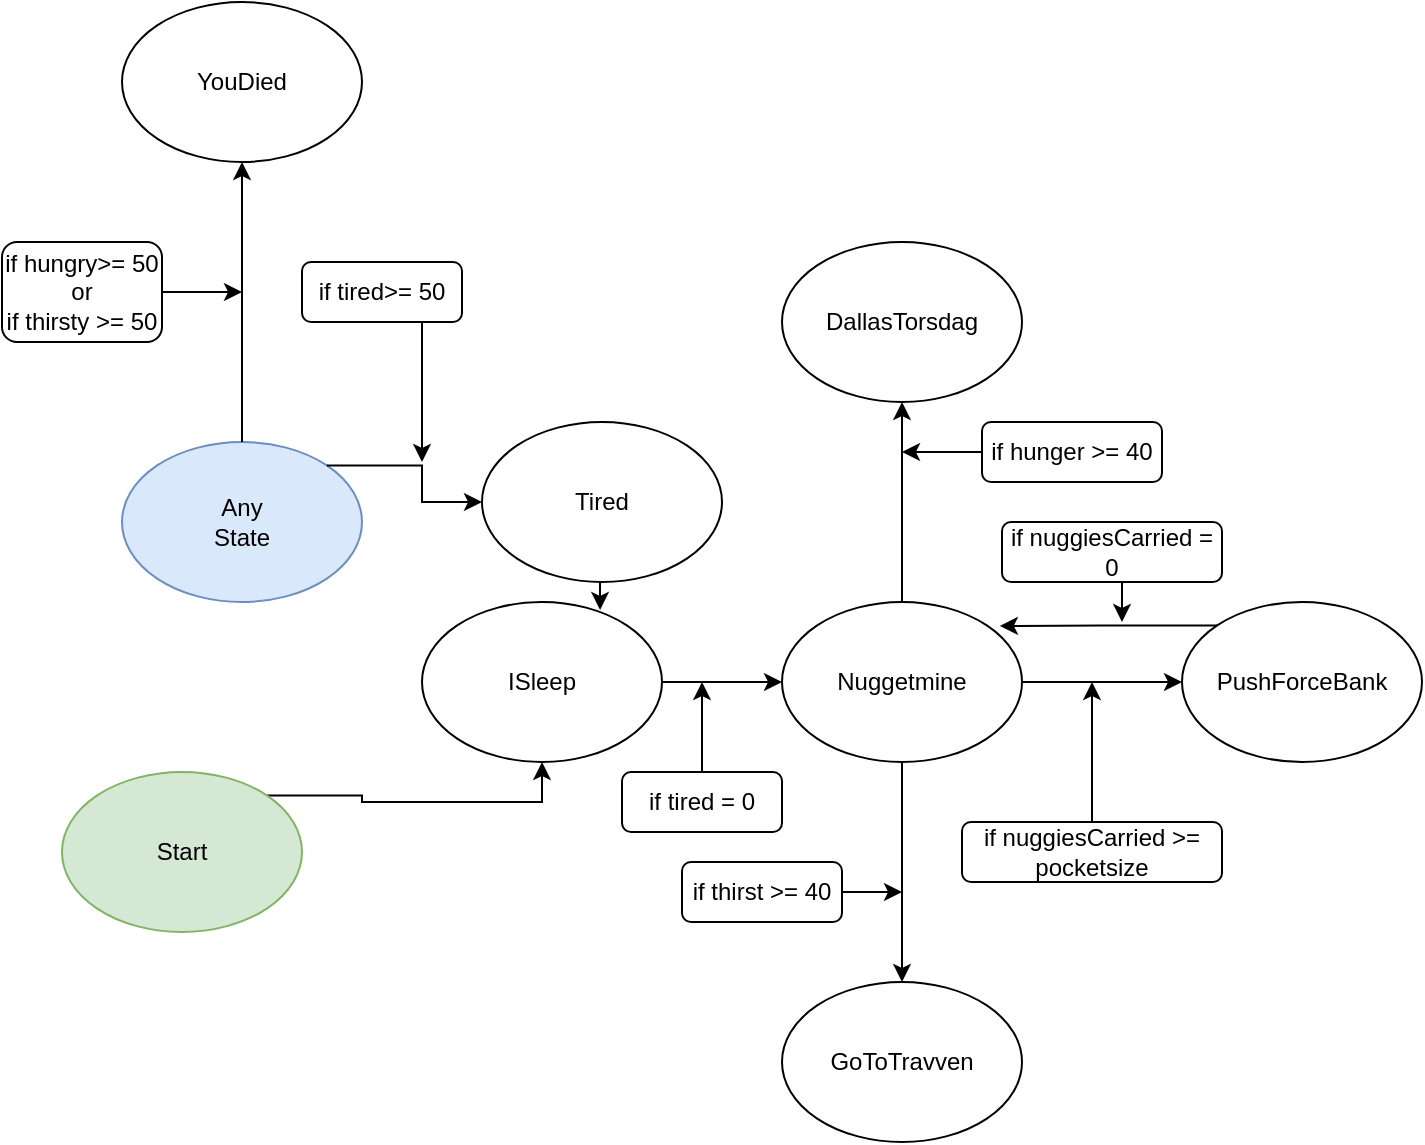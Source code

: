 <mxfile version="12.6.1" type="device"><diagram id="fdf_WBCvm2wgA68wb1EI" name="Page-1"><mxGraphModel dx="1422" dy="2011" grid="1" gridSize="10" guides="1" tooltips="1" connect="1" arrows="1" fold="1" page="1" pageScale="1" pageWidth="850" pageHeight="1100" math="0" shadow="0"><root><mxCell id="0"/><mxCell id="1" parent="0"/><mxCell id="K7hLNqGEeLTEueCjMqMA-19" style="edgeStyle=orthogonalEdgeStyle;rounded=0;orthogonalLoop=1;jettySize=auto;html=1;exitX=1;exitY=0.5;exitDx=0;exitDy=0;entryX=0;entryY=0.5;entryDx=0;entryDy=0;" edge="1" parent="1" source="K7hLNqGEeLTEueCjMqMA-8" target="K7hLNqGEeLTEueCjMqMA-16"><mxGeometry relative="1" as="geometry"/></mxCell><mxCell id="K7hLNqGEeLTEueCjMqMA-8" value="" style="ellipse;whiteSpace=wrap;html=1;" vertex="1" parent="1"><mxGeometry x="240" y="200" width="120" height="80" as="geometry"/></mxCell><mxCell id="K7hLNqGEeLTEueCjMqMA-9" value="ISleep" style="text;html=1;align=center;verticalAlign=middle;whiteSpace=wrap;rounded=0;" vertex="1" parent="1"><mxGeometry x="280" y="230" width="40" height="20" as="geometry"/></mxCell><mxCell id="K7hLNqGEeLTEueCjMqMA-26" style="edgeStyle=orthogonalEdgeStyle;rounded=0;orthogonalLoop=1;jettySize=auto;html=1;exitX=0.5;exitY=1;exitDx=0;exitDy=0;entryX=0.5;entryY=0;entryDx=0;entryDy=0;" edge="1" parent="1" source="K7hLNqGEeLTEueCjMqMA-16" target="K7hLNqGEeLTEueCjMqMA-22"><mxGeometry relative="1" as="geometry"/></mxCell><mxCell id="K7hLNqGEeLTEueCjMqMA-37" style="edgeStyle=orthogonalEdgeStyle;rounded=0;orthogonalLoop=1;jettySize=auto;html=1;exitX=0.5;exitY=0;exitDx=0;exitDy=0;entryX=0.5;entryY=1;entryDx=0;entryDy=0;" edge="1" parent="1" source="K7hLNqGEeLTEueCjMqMA-16" target="K7hLNqGEeLTEueCjMqMA-35"><mxGeometry relative="1" as="geometry"/></mxCell><mxCell id="K7hLNqGEeLTEueCjMqMA-43" style="edgeStyle=orthogonalEdgeStyle;rounded=0;orthogonalLoop=1;jettySize=auto;html=1;exitX=1;exitY=0.5;exitDx=0;exitDy=0;entryX=0;entryY=0.5;entryDx=0;entryDy=0;" edge="1" parent="1" source="K7hLNqGEeLTEueCjMqMA-16"><mxGeometry relative="1" as="geometry"><mxPoint x="620" y="240" as="targetPoint"/></mxGeometry></mxCell><mxCell id="K7hLNqGEeLTEueCjMqMA-16" value="" style="ellipse;whiteSpace=wrap;html=1;" vertex="1" parent="1"><mxGeometry x="420" y="200" width="120" height="80" as="geometry"/></mxCell><mxCell id="K7hLNqGEeLTEueCjMqMA-17" value="Nuggetmine" style="text;html=1;align=center;verticalAlign=middle;whiteSpace=wrap;rounded=0;" vertex="1" parent="1"><mxGeometry x="460" y="230" width="40" height="20" as="geometry"/></mxCell><mxCell id="K7hLNqGEeLTEueCjMqMA-25" value="" style="group" vertex="1" connectable="0" parent="1"><mxGeometry x="420" y="390" width="120" height="80" as="geometry"/></mxCell><mxCell id="K7hLNqGEeLTEueCjMqMA-22" value="" style="ellipse;whiteSpace=wrap;html=1;" vertex="1" parent="K7hLNqGEeLTEueCjMqMA-25"><mxGeometry width="120" height="80" as="geometry"/></mxCell><mxCell id="K7hLNqGEeLTEueCjMqMA-24" value="&lt;font face=&quot;Helvetica&quot;&gt;GoToTravven&lt;/font&gt;" style="text;html=1;strokeColor=none;fillColor=none;align=center;verticalAlign=middle;whiteSpace=wrap;rounded=0;" vertex="1" parent="K7hLNqGEeLTEueCjMqMA-25"><mxGeometry x="25" y="20" width="70" height="40" as="geometry"/></mxCell><mxCell id="K7hLNqGEeLTEueCjMqMA-33" style="edgeStyle=orthogonalEdgeStyle;rounded=0;orthogonalLoop=1;jettySize=auto;html=1;exitX=1;exitY=0.5;exitDx=0;exitDy=0;" edge="1" parent="1" source="K7hLNqGEeLTEueCjMqMA-32"><mxGeometry relative="1" as="geometry"><mxPoint x="480" y="345" as="targetPoint"/></mxGeometry></mxCell><mxCell id="K7hLNqGEeLTEueCjMqMA-32" value="if thirst &amp;gt;= 40" style="rounded=1;whiteSpace=wrap;html=1;" vertex="1" parent="1"><mxGeometry x="370" y="330" width="80" height="30" as="geometry"/></mxCell><mxCell id="K7hLNqGEeLTEueCjMqMA-85" style="edgeStyle=orthogonalEdgeStyle;rounded=0;orthogonalLoop=1;jettySize=auto;html=1;exitX=0;exitY=0.5;exitDx=0;exitDy=0;" edge="1" parent="1" source="K7hLNqGEeLTEueCjMqMA-38"><mxGeometry relative="1" as="geometry"><mxPoint x="480" y="125" as="targetPoint"/></mxGeometry></mxCell><mxCell id="K7hLNqGEeLTEueCjMqMA-38" value="if hunger &amp;gt;= 40" style="rounded=1;whiteSpace=wrap;html=1;" vertex="1" parent="1"><mxGeometry x="520" y="110" width="90" height="30" as="geometry"/></mxCell><mxCell id="K7hLNqGEeLTEueCjMqMA-46" style="edgeStyle=orthogonalEdgeStyle;rounded=0;orthogonalLoop=1;jettySize=auto;html=1;exitX=0.5;exitY=0;exitDx=0;exitDy=0;" edge="1" parent="1" source="K7hLNqGEeLTEueCjMqMA-44"><mxGeometry relative="1" as="geometry"><mxPoint x="575" y="240" as="targetPoint"/></mxGeometry></mxCell><mxCell id="K7hLNqGEeLTEueCjMqMA-44" value="if nuggiesCarried &amp;gt;= pocketsize" style="rounded=1;whiteSpace=wrap;html=1;" vertex="1" parent="1"><mxGeometry x="510" y="310" width="130" height="30" as="geometry"/></mxCell><mxCell id="K7hLNqGEeLTEueCjMqMA-54" style="edgeStyle=orthogonalEdgeStyle;rounded=0;orthogonalLoop=1;jettySize=auto;html=1;exitX=1;exitY=0;exitDx=0;exitDy=0;" edge="1" parent="1" source="K7hLNqGEeLTEueCjMqMA-51" target="K7hLNqGEeLTEueCjMqMA-8"><mxGeometry relative="1" as="geometry"/></mxCell><mxCell id="K7hLNqGEeLTEueCjMqMA-68" value="" style="group" vertex="1" connectable="0" parent="1"><mxGeometry x="620" y="200" width="120" height="80" as="geometry"/></mxCell><mxCell id="K7hLNqGEeLTEueCjMqMA-69" value="" style="ellipse;whiteSpace=wrap;html=1;" vertex="1" parent="K7hLNqGEeLTEueCjMqMA-68"><mxGeometry width="120" height="80" as="geometry"/></mxCell><mxCell id="K7hLNqGEeLTEueCjMqMA-70" value="PushForceBank" style="text;html=1;strokeColor=none;fillColor=none;align=center;verticalAlign=middle;whiteSpace=wrap;rounded=0;" vertex="1" parent="K7hLNqGEeLTEueCjMqMA-68"><mxGeometry x="25" y="20" width="70" height="40" as="geometry"/></mxCell><mxCell id="K7hLNqGEeLTEueCjMqMA-75" value="" style="group" vertex="1" connectable="0" parent="1"><mxGeometry x="270" y="110" width="120" height="80" as="geometry"/></mxCell><mxCell id="K7hLNqGEeLTEueCjMqMA-76" value="" style="ellipse;whiteSpace=wrap;html=1;" vertex="1" parent="K7hLNqGEeLTEueCjMqMA-75"><mxGeometry width="120" height="80" as="geometry"/></mxCell><mxCell id="K7hLNqGEeLTEueCjMqMA-77" value="Tired" style="text;html=1;strokeColor=none;fillColor=none;align=center;verticalAlign=middle;whiteSpace=wrap;rounded=0;" vertex="1" parent="K7hLNqGEeLTEueCjMqMA-75"><mxGeometry x="25" y="20" width="70" height="40" as="geometry"/></mxCell><mxCell id="K7hLNqGEeLTEueCjMqMA-79" value="" style="group" vertex="1" connectable="0" parent="1"><mxGeometry x="90" y="120" width="120" height="80" as="geometry"/></mxCell><mxCell id="K7hLNqGEeLTEueCjMqMA-71" value="Start" style="text;html=1;strokeColor=none;fillColor=none;align=center;verticalAlign=middle;whiteSpace=wrap;rounded=0;" vertex="1" parent="K7hLNqGEeLTEueCjMqMA-79"><mxGeometry x="30" y="20" width="40" height="20" as="geometry"/></mxCell><mxCell id="K7hLNqGEeLTEueCjMqMA-72" value="" style="ellipse;whiteSpace=wrap;html=1;fillColor=#dae8fc;strokeColor=#6c8ebf;" vertex="1" parent="K7hLNqGEeLTEueCjMqMA-79"><mxGeometry width="120" height="80" as="geometry"/></mxCell><mxCell id="K7hLNqGEeLTEueCjMqMA-73" value="&lt;div&gt;Any State&lt;/div&gt;" style="text;html=1;strokeColor=none;fillColor=none;align=center;verticalAlign=middle;whiteSpace=wrap;rounded=0;" vertex="1" parent="K7hLNqGEeLTEueCjMqMA-79"><mxGeometry x="40" y="30" width="40" height="20" as="geometry"/></mxCell><mxCell id="K7hLNqGEeLTEueCjMqMA-80" value="" style="group" vertex="1" connectable="0" parent="1"><mxGeometry x="60" y="285" width="120" height="80" as="geometry"/></mxCell><mxCell id="K7hLNqGEeLTEueCjMqMA-3" value="Start" style="text;html=1;strokeColor=none;fillColor=none;align=center;verticalAlign=middle;whiteSpace=wrap;rounded=0;" vertex="1" parent="K7hLNqGEeLTEueCjMqMA-80"><mxGeometry x="60" y="10" width="40" height="20" as="geometry"/></mxCell><mxCell id="K7hLNqGEeLTEueCjMqMA-51" value="" style="ellipse;whiteSpace=wrap;html=1;fillColor=#d5e8d4;strokeColor=#82b366;" vertex="1" parent="K7hLNqGEeLTEueCjMqMA-80"><mxGeometry width="120" height="80" as="geometry"/></mxCell><mxCell id="K7hLNqGEeLTEueCjMqMA-52" value="Start" style="text;html=1;strokeColor=none;fillColor=none;align=center;verticalAlign=middle;whiteSpace=wrap;rounded=0;" vertex="1" parent="K7hLNqGEeLTEueCjMqMA-80"><mxGeometry x="40" y="30" width="40" height="20" as="geometry"/></mxCell><mxCell id="K7hLNqGEeLTEueCjMqMA-93" style="edgeStyle=orthogonalEdgeStyle;rounded=0;orthogonalLoop=1;jettySize=auto;html=1;exitX=0.75;exitY=1;exitDx=0;exitDy=0;" edge="1" parent="1" source="K7hLNqGEeLTEueCjMqMA-81"><mxGeometry relative="1" as="geometry"><mxPoint x="240" y="130" as="targetPoint"/></mxGeometry></mxCell><mxCell id="K7hLNqGEeLTEueCjMqMA-81" value="if tired&amp;gt;= 50" style="rounded=1;whiteSpace=wrap;html=1;" vertex="1" parent="1"><mxGeometry x="180" y="30" width="80" height="30" as="geometry"/></mxCell><mxCell id="K7hLNqGEeLTEueCjMqMA-84" style="edgeStyle=orthogonalEdgeStyle;rounded=0;orthogonalLoop=1;jettySize=auto;html=1;exitX=0;exitY=0;exitDx=0;exitDy=0;entryX=0.908;entryY=0.15;entryDx=0;entryDy=0;entryPerimeter=0;" edge="1" parent="1" source="K7hLNqGEeLTEueCjMqMA-69" target="K7hLNqGEeLTEueCjMqMA-16"><mxGeometry relative="1" as="geometry"/></mxCell><mxCell id="K7hLNqGEeLTEueCjMqMA-87" style="edgeStyle=orthogonalEdgeStyle;rounded=0;orthogonalLoop=1;jettySize=auto;html=1;exitX=0.5;exitY=1;exitDx=0;exitDy=0;" edge="1" parent="1" source="K7hLNqGEeLTEueCjMqMA-86"><mxGeometry relative="1" as="geometry"><mxPoint x="590" y="210" as="targetPoint"/></mxGeometry></mxCell><mxCell id="K7hLNqGEeLTEueCjMqMA-86" value="if nuggiesCarried = 0" style="rounded=1;whiteSpace=wrap;html=1;" vertex="1" parent="1"><mxGeometry x="530" y="160" width="110" height="30" as="geometry"/></mxCell><mxCell id="K7hLNqGEeLTEueCjMqMA-90" style="edgeStyle=orthogonalEdgeStyle;rounded=0;orthogonalLoop=1;jettySize=auto;html=1;exitX=0.5;exitY=1;exitDx=0;exitDy=0;entryX=0.742;entryY=0.05;entryDx=0;entryDy=0;entryPerimeter=0;" edge="1" parent="1" source="K7hLNqGEeLTEueCjMqMA-76" target="K7hLNqGEeLTEueCjMqMA-8"><mxGeometry relative="1" as="geometry"/></mxCell><mxCell id="K7hLNqGEeLTEueCjMqMA-92" style="edgeStyle=orthogonalEdgeStyle;rounded=0;orthogonalLoop=1;jettySize=auto;html=1;exitX=1;exitY=0;exitDx=0;exitDy=0;" edge="1" parent="1" source="K7hLNqGEeLTEueCjMqMA-72" target="K7hLNqGEeLTEueCjMqMA-76"><mxGeometry relative="1" as="geometry"/></mxCell><mxCell id="K7hLNqGEeLTEueCjMqMA-95" value="" style="group" vertex="1" connectable="0" parent="1"><mxGeometry x="420" y="20" width="120" height="80" as="geometry"/></mxCell><mxCell id="K7hLNqGEeLTEueCjMqMA-34" value="" style="group" vertex="1" connectable="0" parent="K7hLNqGEeLTEueCjMqMA-95"><mxGeometry width="120" height="80" as="geometry"/></mxCell><mxCell id="K7hLNqGEeLTEueCjMqMA-35" value="" style="ellipse;whiteSpace=wrap;html=1;" vertex="1" parent="K7hLNqGEeLTEueCjMqMA-34"><mxGeometry width="120" height="80" as="geometry"/></mxCell><mxCell id="K7hLNqGEeLTEueCjMqMA-36" value="DallasTorsdag" style="text;html=1;strokeColor=none;fillColor=none;align=center;verticalAlign=middle;whiteSpace=wrap;rounded=0;" vertex="1" parent="K7hLNqGEeLTEueCjMqMA-34"><mxGeometry x="25" y="20" width="70" height="40" as="geometry"/></mxCell><mxCell id="K7hLNqGEeLTEueCjMqMA-96" value="" style="group" vertex="1" connectable="0" parent="1"><mxGeometry x="90" y="-100" width="120" height="80" as="geometry"/></mxCell><mxCell id="K7hLNqGEeLTEueCjMqMA-97" value="" style="group" vertex="1" connectable="0" parent="K7hLNqGEeLTEueCjMqMA-96"><mxGeometry width="120" height="80" as="geometry"/></mxCell><mxCell id="K7hLNqGEeLTEueCjMqMA-98" value="" style="ellipse;whiteSpace=wrap;html=1;" vertex="1" parent="K7hLNqGEeLTEueCjMqMA-97"><mxGeometry width="120" height="80" as="geometry"/></mxCell><mxCell id="K7hLNqGEeLTEueCjMqMA-99" value="YouDied" style="text;html=1;strokeColor=none;fillColor=none;align=center;verticalAlign=middle;whiteSpace=wrap;rounded=0;" vertex="1" parent="K7hLNqGEeLTEueCjMqMA-97"><mxGeometry x="25" y="20" width="70" height="40" as="geometry"/></mxCell><mxCell id="K7hLNqGEeLTEueCjMqMA-102" style="edgeStyle=orthogonalEdgeStyle;rounded=0;orthogonalLoop=1;jettySize=auto;html=1;exitX=0.5;exitY=0;exitDx=0;exitDy=0;entryX=0.5;entryY=1;entryDx=0;entryDy=0;" edge="1" parent="1" source="K7hLNqGEeLTEueCjMqMA-72" target="K7hLNqGEeLTEueCjMqMA-98"><mxGeometry relative="1" as="geometry"/></mxCell><mxCell id="K7hLNqGEeLTEueCjMqMA-104" style="edgeStyle=orthogonalEdgeStyle;rounded=0;orthogonalLoop=1;jettySize=auto;html=1;exitX=1;exitY=0.5;exitDx=0;exitDy=0;" edge="1" parent="1" source="K7hLNqGEeLTEueCjMqMA-103"><mxGeometry relative="1" as="geometry"><mxPoint x="150" y="45" as="targetPoint"/></mxGeometry></mxCell><mxCell id="K7hLNqGEeLTEueCjMqMA-103" value="&lt;div&gt;if hungry&amp;gt;= 50&lt;/div&gt;&lt;div&gt;or&lt;/div&gt;&lt;div&gt;if thirsty &amp;gt;= 50&lt;br&gt;&lt;/div&gt;" style="rounded=1;whiteSpace=wrap;html=1;" vertex="1" parent="1"><mxGeometry x="30" y="20" width="80" height="50" as="geometry"/></mxCell><mxCell id="K7hLNqGEeLTEueCjMqMA-106" style="edgeStyle=orthogonalEdgeStyle;rounded=0;orthogonalLoop=1;jettySize=auto;html=1;exitX=0.5;exitY=0;exitDx=0;exitDy=0;" edge="1" parent="1" source="K7hLNqGEeLTEueCjMqMA-105"><mxGeometry relative="1" as="geometry"><mxPoint x="380" y="240" as="targetPoint"/></mxGeometry></mxCell><mxCell id="K7hLNqGEeLTEueCjMqMA-105" value="if tired = 0" style="rounded=1;whiteSpace=wrap;html=1;" vertex="1" parent="1"><mxGeometry x="340" y="285" width="80" height="30" as="geometry"/></mxCell></root></mxGraphModel></diagram></mxfile>